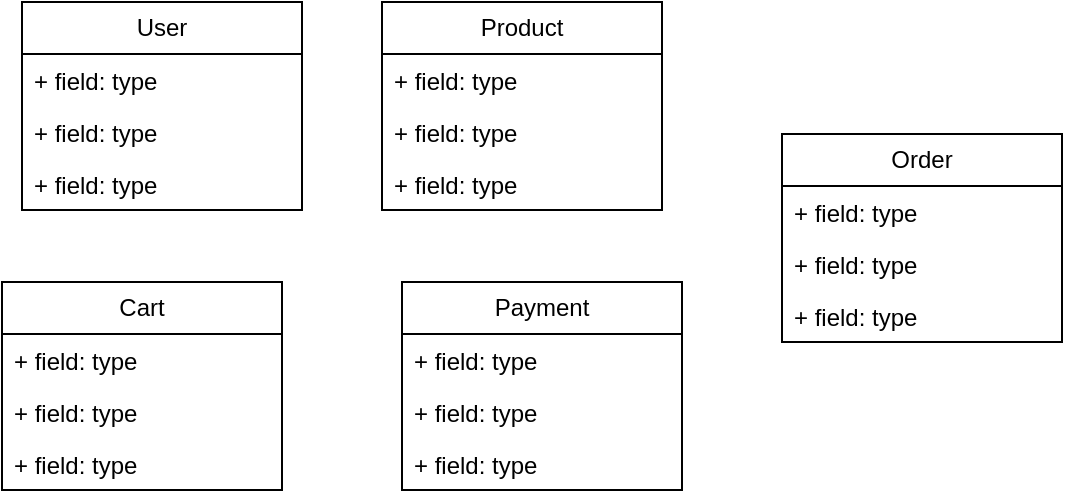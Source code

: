 <mxfile version="21.6.5" type="device">
  <diagram id="C5RBs43oDa-KdzZeNtuy" name="Page-1">
    <mxGraphModel dx="1036" dy="654" grid="1" gridSize="10" guides="1" tooltips="1" connect="1" arrows="1" fold="1" page="1" pageScale="1" pageWidth="827" pageHeight="1169" math="0" shadow="0">
      <root>
        <mxCell id="WIyWlLk6GJQsqaUBKTNV-0" />
        <mxCell id="WIyWlLk6GJQsqaUBKTNV-1" parent="WIyWlLk6GJQsqaUBKTNV-0" />
        <mxCell id="1Hul_2jiZG6rpVChXMG9-0" value="User" style="swimlane;fontStyle=0;childLayout=stackLayout;horizontal=1;startSize=26;fillColor=none;horizontalStack=0;resizeParent=1;resizeParentMax=0;resizeLast=0;collapsible=1;marginBottom=0;whiteSpace=wrap;html=1;" parent="WIyWlLk6GJQsqaUBKTNV-1" vertex="1">
          <mxGeometry x="60" y="70" width="140" height="104" as="geometry" />
        </mxCell>
        <mxCell id="1Hul_2jiZG6rpVChXMG9-1" value="+ field: type" style="text;strokeColor=none;fillColor=none;align=left;verticalAlign=top;spacingLeft=4;spacingRight=4;overflow=hidden;rotatable=0;points=[[0,0.5],[1,0.5]];portConstraint=eastwest;whiteSpace=wrap;html=1;" parent="1Hul_2jiZG6rpVChXMG9-0" vertex="1">
          <mxGeometry y="26" width="140" height="26" as="geometry" />
        </mxCell>
        <mxCell id="1Hul_2jiZG6rpVChXMG9-2" value="+ field: type" style="text;strokeColor=none;fillColor=none;align=left;verticalAlign=top;spacingLeft=4;spacingRight=4;overflow=hidden;rotatable=0;points=[[0,0.5],[1,0.5]];portConstraint=eastwest;whiteSpace=wrap;html=1;" parent="1Hul_2jiZG6rpVChXMG9-0" vertex="1">
          <mxGeometry y="52" width="140" height="26" as="geometry" />
        </mxCell>
        <mxCell id="1Hul_2jiZG6rpVChXMG9-3" value="+ field: type" style="text;strokeColor=none;fillColor=none;align=left;verticalAlign=top;spacingLeft=4;spacingRight=4;overflow=hidden;rotatable=0;points=[[0,0.5],[1,0.5]];portConstraint=eastwest;whiteSpace=wrap;html=1;" parent="1Hul_2jiZG6rpVChXMG9-0" vertex="1">
          <mxGeometry y="78" width="140" height="26" as="geometry" />
        </mxCell>
        <mxCell id="1Hul_2jiZG6rpVChXMG9-4" value="Product" style="swimlane;fontStyle=0;childLayout=stackLayout;horizontal=1;startSize=26;fillColor=none;horizontalStack=0;resizeParent=1;resizeParentMax=0;resizeLast=0;collapsible=1;marginBottom=0;whiteSpace=wrap;html=1;" parent="WIyWlLk6GJQsqaUBKTNV-1" vertex="1">
          <mxGeometry x="240" y="70" width="140" height="104" as="geometry" />
        </mxCell>
        <mxCell id="1Hul_2jiZG6rpVChXMG9-5" value="+ field: type" style="text;strokeColor=none;fillColor=none;align=left;verticalAlign=top;spacingLeft=4;spacingRight=4;overflow=hidden;rotatable=0;points=[[0,0.5],[1,0.5]];portConstraint=eastwest;whiteSpace=wrap;html=1;" parent="1Hul_2jiZG6rpVChXMG9-4" vertex="1">
          <mxGeometry y="26" width="140" height="26" as="geometry" />
        </mxCell>
        <mxCell id="1Hul_2jiZG6rpVChXMG9-6" value="+ field: type" style="text;strokeColor=none;fillColor=none;align=left;verticalAlign=top;spacingLeft=4;spacingRight=4;overflow=hidden;rotatable=0;points=[[0,0.5],[1,0.5]];portConstraint=eastwest;whiteSpace=wrap;html=1;" parent="1Hul_2jiZG6rpVChXMG9-4" vertex="1">
          <mxGeometry y="52" width="140" height="26" as="geometry" />
        </mxCell>
        <mxCell id="1Hul_2jiZG6rpVChXMG9-7" value="+ field: type" style="text;strokeColor=none;fillColor=none;align=left;verticalAlign=top;spacingLeft=4;spacingRight=4;overflow=hidden;rotatable=0;points=[[0,0.5],[1,0.5]];portConstraint=eastwest;whiteSpace=wrap;html=1;" parent="1Hul_2jiZG6rpVChXMG9-4" vertex="1">
          <mxGeometry y="78" width="140" height="26" as="geometry" />
        </mxCell>
        <mxCell id="1Hul_2jiZG6rpVChXMG9-8" value="Cart" style="swimlane;fontStyle=0;childLayout=stackLayout;horizontal=1;startSize=26;fillColor=none;horizontalStack=0;resizeParent=1;resizeParentMax=0;resizeLast=0;collapsible=1;marginBottom=0;whiteSpace=wrap;html=1;" parent="WIyWlLk6GJQsqaUBKTNV-1" vertex="1">
          <mxGeometry x="50" y="210" width="140" height="104" as="geometry" />
        </mxCell>
        <mxCell id="1Hul_2jiZG6rpVChXMG9-9" value="+ field: type" style="text;strokeColor=none;fillColor=none;align=left;verticalAlign=top;spacingLeft=4;spacingRight=4;overflow=hidden;rotatable=0;points=[[0,0.5],[1,0.5]];portConstraint=eastwest;whiteSpace=wrap;html=1;" parent="1Hul_2jiZG6rpVChXMG9-8" vertex="1">
          <mxGeometry y="26" width="140" height="26" as="geometry" />
        </mxCell>
        <mxCell id="1Hul_2jiZG6rpVChXMG9-10" value="+ field: type" style="text;strokeColor=none;fillColor=none;align=left;verticalAlign=top;spacingLeft=4;spacingRight=4;overflow=hidden;rotatable=0;points=[[0,0.5],[1,0.5]];portConstraint=eastwest;whiteSpace=wrap;html=1;" parent="1Hul_2jiZG6rpVChXMG9-8" vertex="1">
          <mxGeometry y="52" width="140" height="26" as="geometry" />
        </mxCell>
        <mxCell id="1Hul_2jiZG6rpVChXMG9-11" value="+ field: type" style="text;strokeColor=none;fillColor=none;align=left;verticalAlign=top;spacingLeft=4;spacingRight=4;overflow=hidden;rotatable=0;points=[[0,0.5],[1,0.5]];portConstraint=eastwest;whiteSpace=wrap;html=1;" parent="1Hul_2jiZG6rpVChXMG9-8" vertex="1">
          <mxGeometry y="78" width="140" height="26" as="geometry" />
        </mxCell>
        <mxCell id="1Hul_2jiZG6rpVChXMG9-12" value="Payment" style="swimlane;fontStyle=0;childLayout=stackLayout;horizontal=1;startSize=26;fillColor=none;horizontalStack=0;resizeParent=1;resizeParentMax=0;resizeLast=0;collapsible=1;marginBottom=0;whiteSpace=wrap;html=1;" parent="WIyWlLk6GJQsqaUBKTNV-1" vertex="1">
          <mxGeometry x="250" y="210" width="140" height="104" as="geometry" />
        </mxCell>
        <mxCell id="1Hul_2jiZG6rpVChXMG9-13" value="+ field: type" style="text;strokeColor=none;fillColor=none;align=left;verticalAlign=top;spacingLeft=4;spacingRight=4;overflow=hidden;rotatable=0;points=[[0,0.5],[1,0.5]];portConstraint=eastwest;whiteSpace=wrap;html=1;" parent="1Hul_2jiZG6rpVChXMG9-12" vertex="1">
          <mxGeometry y="26" width="140" height="26" as="geometry" />
        </mxCell>
        <mxCell id="1Hul_2jiZG6rpVChXMG9-14" value="+ field: type" style="text;strokeColor=none;fillColor=none;align=left;verticalAlign=top;spacingLeft=4;spacingRight=4;overflow=hidden;rotatable=0;points=[[0,0.5],[1,0.5]];portConstraint=eastwest;whiteSpace=wrap;html=1;" parent="1Hul_2jiZG6rpVChXMG9-12" vertex="1">
          <mxGeometry y="52" width="140" height="26" as="geometry" />
        </mxCell>
        <mxCell id="1Hul_2jiZG6rpVChXMG9-15" value="+ field: type" style="text;strokeColor=none;fillColor=none;align=left;verticalAlign=top;spacingLeft=4;spacingRight=4;overflow=hidden;rotatable=0;points=[[0,0.5],[1,0.5]];portConstraint=eastwest;whiteSpace=wrap;html=1;" parent="1Hul_2jiZG6rpVChXMG9-12" vertex="1">
          <mxGeometry y="78" width="140" height="26" as="geometry" />
        </mxCell>
        <mxCell id="1Hul_2jiZG6rpVChXMG9-16" value="Order" style="swimlane;fontStyle=0;childLayout=stackLayout;horizontal=1;startSize=26;fillColor=none;horizontalStack=0;resizeParent=1;resizeParentMax=0;resizeLast=0;collapsible=1;marginBottom=0;whiteSpace=wrap;html=1;" parent="WIyWlLk6GJQsqaUBKTNV-1" vertex="1">
          <mxGeometry x="440" y="136" width="140" height="104" as="geometry" />
        </mxCell>
        <mxCell id="1Hul_2jiZG6rpVChXMG9-17" value="+ field: type" style="text;strokeColor=none;fillColor=none;align=left;verticalAlign=top;spacingLeft=4;spacingRight=4;overflow=hidden;rotatable=0;points=[[0,0.5],[1,0.5]];portConstraint=eastwest;whiteSpace=wrap;html=1;" parent="1Hul_2jiZG6rpVChXMG9-16" vertex="1">
          <mxGeometry y="26" width="140" height="26" as="geometry" />
        </mxCell>
        <mxCell id="1Hul_2jiZG6rpVChXMG9-18" value="+ field: type" style="text;strokeColor=none;fillColor=none;align=left;verticalAlign=top;spacingLeft=4;spacingRight=4;overflow=hidden;rotatable=0;points=[[0,0.5],[1,0.5]];portConstraint=eastwest;whiteSpace=wrap;html=1;" parent="1Hul_2jiZG6rpVChXMG9-16" vertex="1">
          <mxGeometry y="52" width="140" height="26" as="geometry" />
        </mxCell>
        <mxCell id="1Hul_2jiZG6rpVChXMG9-19" value="+ field: type" style="text;strokeColor=none;fillColor=none;align=left;verticalAlign=top;spacingLeft=4;spacingRight=4;overflow=hidden;rotatable=0;points=[[0,0.5],[1,0.5]];portConstraint=eastwest;whiteSpace=wrap;html=1;" parent="1Hul_2jiZG6rpVChXMG9-16" vertex="1">
          <mxGeometry y="78" width="140" height="26" as="geometry" />
        </mxCell>
      </root>
    </mxGraphModel>
  </diagram>
</mxfile>
